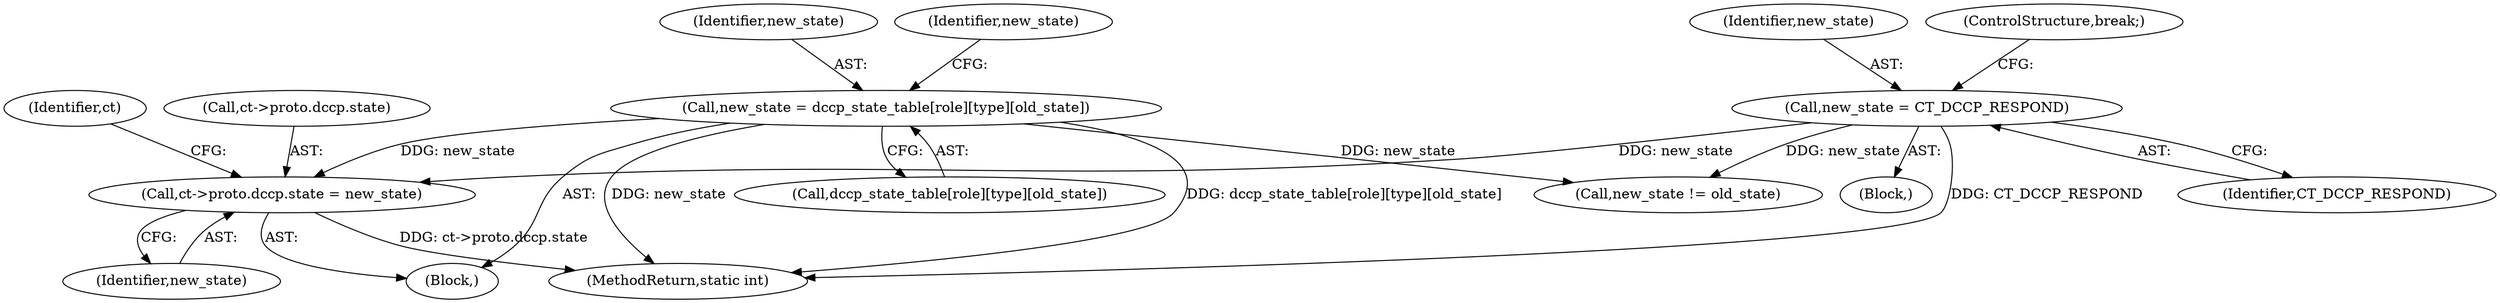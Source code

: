 digraph "0_linux_b22f5126a24b3b2f15448c3f2a254fc10cbc2b92_1@pointer" {
"1000421" [label="(Call,ct->proto.dccp.state = new_state)"];
"1000190" [label="(Call,new_state = dccp_state_table[role][type][old_state])"];
"1000339" [label="(Call,new_state = CT_DCCP_RESPOND)"];
"1000422" [label="(Call,ct->proto.dccp.state)"];
"1000190" [label="(Call,new_state = dccp_state_table[role][type][old_state])"];
"1000111" [label="(Block,)"];
"1000436" [label="(Call,new_state != old_state)"];
"1000340" [label="(Identifier,new_state)"];
"1000433" [label="(Identifier,ct)"];
"1000421" [label="(Call,ct->proto.dccp.state = new_state)"];
"1000192" [label="(Call,dccp_state_table[role][type][old_state])"];
"1000429" [label="(Identifier,new_state)"];
"1000191" [label="(Identifier,new_state)"];
"1000305" [label="(Block,)"];
"1000342" [label="(ControlStructure,break;)"];
"1000339" [label="(Call,new_state = CT_DCCP_RESPOND)"];
"1000200" [label="(Identifier,new_state)"];
"1000341" [label="(Identifier,CT_DCCP_RESPOND)"];
"1000451" [label="(MethodReturn,static int)"];
"1000421" -> "1000111"  [label="AST: "];
"1000421" -> "1000429"  [label="CFG: "];
"1000422" -> "1000421"  [label="AST: "];
"1000429" -> "1000421"  [label="AST: "];
"1000433" -> "1000421"  [label="CFG: "];
"1000421" -> "1000451"  [label="DDG: ct->proto.dccp.state"];
"1000190" -> "1000421"  [label="DDG: new_state"];
"1000339" -> "1000421"  [label="DDG: new_state"];
"1000190" -> "1000111"  [label="AST: "];
"1000190" -> "1000192"  [label="CFG: "];
"1000191" -> "1000190"  [label="AST: "];
"1000192" -> "1000190"  [label="AST: "];
"1000200" -> "1000190"  [label="CFG: "];
"1000190" -> "1000451"  [label="DDG: new_state"];
"1000190" -> "1000451"  [label="DDG: dccp_state_table[role][type][old_state]"];
"1000190" -> "1000436"  [label="DDG: new_state"];
"1000339" -> "1000305"  [label="AST: "];
"1000339" -> "1000341"  [label="CFG: "];
"1000340" -> "1000339"  [label="AST: "];
"1000341" -> "1000339"  [label="AST: "];
"1000342" -> "1000339"  [label="CFG: "];
"1000339" -> "1000451"  [label="DDG: CT_DCCP_RESPOND"];
"1000339" -> "1000436"  [label="DDG: new_state"];
}

